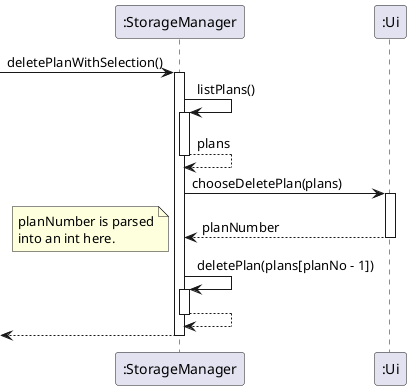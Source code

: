@startuml
'https://plantuml.com/sequence-diagram

[-> ":StorageManager": deletePlanWithSelection()
activate ":StorageManager"

":StorageManager" -> ":StorageManager": listPlans()
activate ":StorageManager"
":StorageManager" --> ":StorageManager": plans
deactivate ":StorageManager"

":StorageManager" -> ":Ui": chooseDeletePlan(plans)
activate ":Ui"
":Ui" --> ":StorageManager": planNumber
deactivate ":Ui"

note left
planNumber is parsed
into an int here.
end note

":StorageManager" -> ":StorageManager": deletePlan(plans[planNo - 1])
activate ":StorageManager"
":StorageManager" --> ":StorageManager"
deactivate ":StorageManager"

[<-- ":StorageManager"
deactivate ":StorageManager"

@enduml